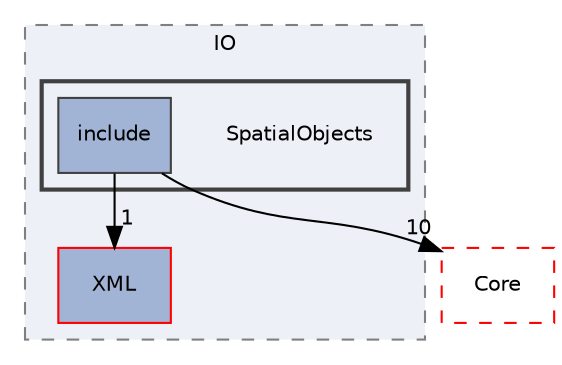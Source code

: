 digraph "SpatialObjects"
{
 // LATEX_PDF_SIZE
  edge [fontname="Helvetica",fontsize="10",labelfontname="Helvetica",labelfontsize="10"];
  node [fontname="Helvetica",fontsize="10",shape=record];
  compound=true
  subgraph clusterdir_367545fbb67972528c5e9da3f2610d14 {
    graph [ bgcolor="#edf0f7", pencolor="grey50", style="filled,dashed,", label="IO", fontname="Helvetica", fontsize="10", URL="dir_367545fbb67972528c5e9da3f2610d14.html"]
  dir_0272cbd4f58880fdc765639760c20254 [shape=box, label="XML", style="filled,", fillcolor="#a2b4d6", color="red", URL="dir_0272cbd4f58880fdc765639760c20254.html"];
  subgraph clusterdir_64ba584781f5c14f6cdf01fafe0cbe34 {
    graph [ bgcolor="#edf0f7", pencolor="grey25", style="filled,bold,", label="", fontname="Helvetica", fontsize="10", URL="dir_64ba584781f5c14f6cdf01fafe0cbe34.html"]
    dir_64ba584781f5c14f6cdf01fafe0cbe34 [shape=plaintext, label="SpatialObjects"];
  dir_6774bb5f91ac2e61ecba909cfa5758f3 [shape=box, label="include", style="filled,", fillcolor="#a2b4d6", color="grey25", URL="dir_6774bb5f91ac2e61ecba909cfa5758f3.html"];
  }
  }
  dir_cac7f9cecb9aa42a0bd05452dddd8a21 [shape=box, label="Core", style="dashed,", fillcolor="#edf0f7", color="red", URL="dir_cac7f9cecb9aa42a0bd05452dddd8a21.html"];
  dir_6774bb5f91ac2e61ecba909cfa5758f3->dir_0272cbd4f58880fdc765639760c20254 [headlabel="1", labeldistance=1.5 headhref="dir_000140_000247.html"];
  dir_6774bb5f91ac2e61ecba909cfa5758f3->dir_cac7f9cecb9aa42a0bd05452dddd8a21 [headlabel="10", labeldistance=1.5 headhref="dir_000140_000014.html"];
}
